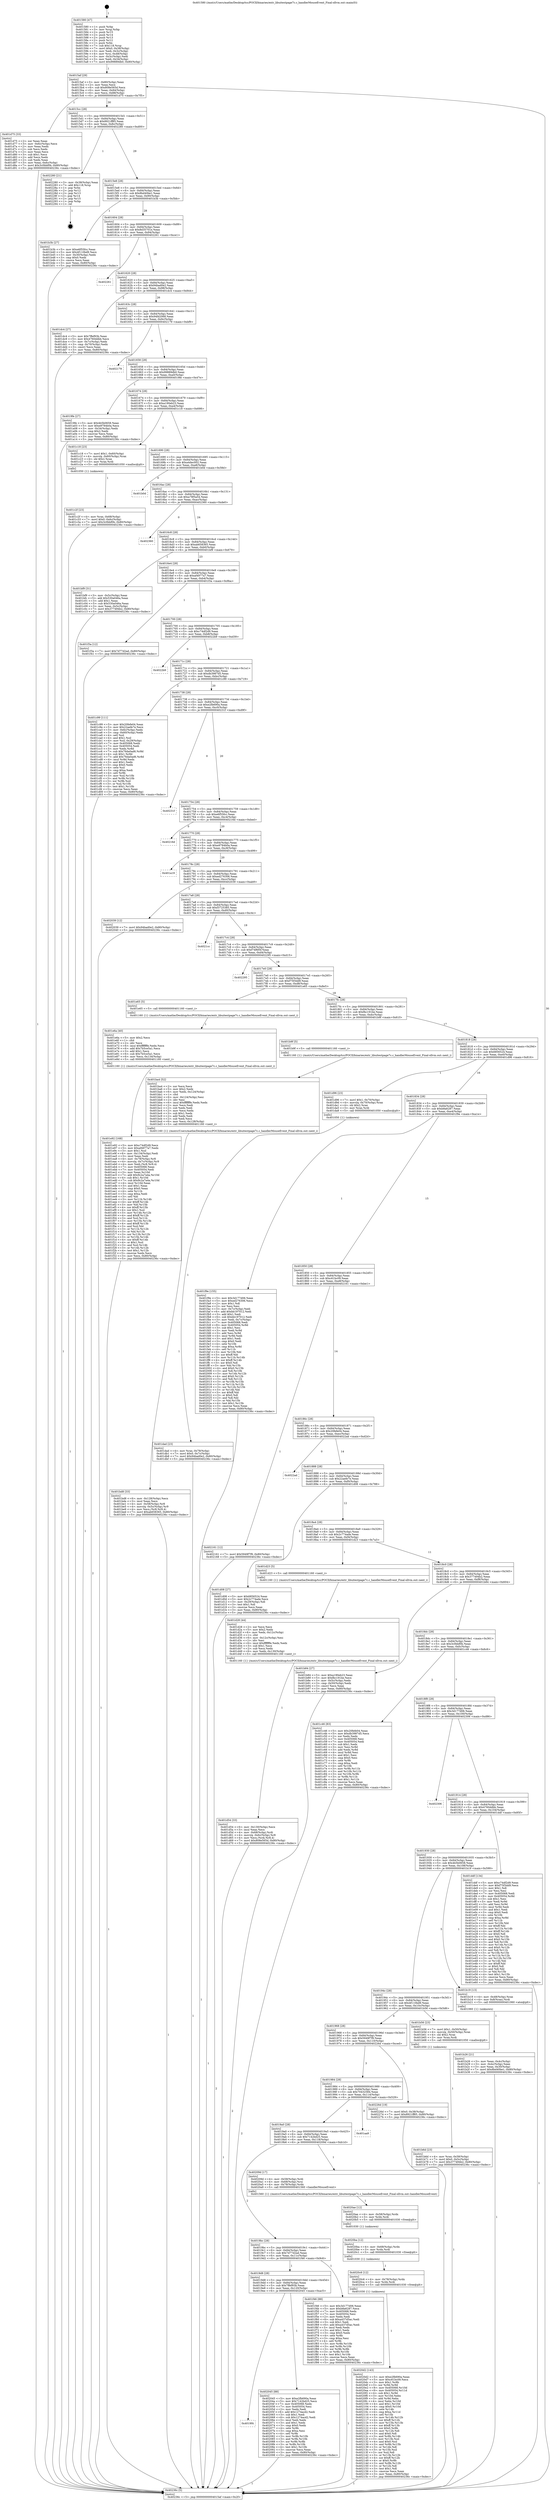 digraph "0x401580" {
  label = "0x401580 (/mnt/c/Users/mathe/Desktop/tcc/POCII/binaries/extr_libuitestpage7c.c_handlerMouseEvent_Final-ollvm.out::main(0))"
  labelloc = "t"
  node[shape=record]

  Entry [label="",width=0.3,height=0.3,shape=circle,fillcolor=black,style=filled]
  "0x4015af" [label="{
     0x4015af [29]\l
     | [instrs]\l
     &nbsp;&nbsp;0x4015af \<+3\>: mov -0x80(%rbp),%eax\l
     &nbsp;&nbsp;0x4015b2 \<+2\>: mov %eax,%ecx\l
     &nbsp;&nbsp;0x4015b4 \<+6\>: sub $0x808e565d,%ecx\l
     &nbsp;&nbsp;0x4015ba \<+6\>: mov %eax,-0x84(%rbp)\l
     &nbsp;&nbsp;0x4015c0 \<+6\>: mov %ecx,-0x88(%rbp)\l
     &nbsp;&nbsp;0x4015c6 \<+6\>: je 0000000000401d75 \<main+0x7f5\>\l
  }"]
  "0x401d75" [label="{
     0x401d75 [33]\l
     | [instrs]\l
     &nbsp;&nbsp;0x401d75 \<+2\>: xor %eax,%eax\l
     &nbsp;&nbsp;0x401d77 \<+3\>: mov -0x6c(%rbp),%ecx\l
     &nbsp;&nbsp;0x401d7a \<+2\>: mov %eax,%edx\l
     &nbsp;&nbsp;0x401d7c \<+2\>: sub %ecx,%edx\l
     &nbsp;&nbsp;0x401d7e \<+2\>: mov %eax,%ecx\l
     &nbsp;&nbsp;0x401d80 \<+3\>: sub $0x1,%ecx\l
     &nbsp;&nbsp;0x401d83 \<+2\>: add %ecx,%edx\l
     &nbsp;&nbsp;0x401d85 \<+2\>: sub %edx,%eax\l
     &nbsp;&nbsp;0x401d87 \<+3\>: mov %eax,-0x6c(%rbp)\l
     &nbsp;&nbsp;0x401d8a \<+7\>: movl $0x3c0bbf0b,-0x80(%rbp)\l
     &nbsp;&nbsp;0x401d91 \<+5\>: jmp 000000000040236c \<main+0xdec\>\l
  }"]
  "0x4015cc" [label="{
     0x4015cc [28]\l
     | [instrs]\l
     &nbsp;&nbsp;0x4015cc \<+5\>: jmp 00000000004015d1 \<main+0x51\>\l
     &nbsp;&nbsp;0x4015d1 \<+6\>: mov -0x84(%rbp),%eax\l
     &nbsp;&nbsp;0x4015d7 \<+5\>: sub $0x8921ff85,%eax\l
     &nbsp;&nbsp;0x4015dc \<+6\>: mov %eax,-0x8c(%rbp)\l
     &nbsp;&nbsp;0x4015e2 \<+6\>: je 0000000000402280 \<main+0xd00\>\l
  }"]
  Exit [label="",width=0.3,height=0.3,shape=circle,fillcolor=black,style=filled,peripheries=2]
  "0x402280" [label="{
     0x402280 [21]\l
     | [instrs]\l
     &nbsp;&nbsp;0x402280 \<+3\>: mov -0x38(%rbp),%eax\l
     &nbsp;&nbsp;0x402283 \<+7\>: add $0x118,%rsp\l
     &nbsp;&nbsp;0x40228a \<+1\>: pop %rbx\l
     &nbsp;&nbsp;0x40228b \<+2\>: pop %r12\l
     &nbsp;&nbsp;0x40228d \<+2\>: pop %r13\l
     &nbsp;&nbsp;0x40228f \<+2\>: pop %r14\l
     &nbsp;&nbsp;0x402291 \<+2\>: pop %r15\l
     &nbsp;&nbsp;0x402293 \<+1\>: pop %rbp\l
     &nbsp;&nbsp;0x402294 \<+1\>: ret\l
  }"]
  "0x4015e8" [label="{
     0x4015e8 [28]\l
     | [instrs]\l
     &nbsp;&nbsp;0x4015e8 \<+5\>: jmp 00000000004015ed \<main+0x6d\>\l
     &nbsp;&nbsp;0x4015ed \<+6\>: mov -0x84(%rbp),%eax\l
     &nbsp;&nbsp;0x4015f3 \<+5\>: sub $0x8bd40be1,%eax\l
     &nbsp;&nbsp;0x4015f8 \<+6\>: mov %eax,-0x90(%rbp)\l
     &nbsp;&nbsp;0x4015fe \<+6\>: je 0000000000401b3b \<main+0x5bb\>\l
  }"]
  "0x4020d2" [label="{
     0x4020d2 [143]\l
     | [instrs]\l
     &nbsp;&nbsp;0x4020d2 \<+5\>: mov $0xe2fb690a,%eax\l
     &nbsp;&nbsp;0x4020d7 \<+5\>: mov $0xc61bc09,%ecx\l
     &nbsp;&nbsp;0x4020dc \<+3\>: mov $0x1,%r8b\l
     &nbsp;&nbsp;0x4020df \<+3\>: xor %r9d,%r9d\l
     &nbsp;&nbsp;0x4020e2 \<+8\>: mov 0x405068,%r10d\l
     &nbsp;&nbsp;0x4020ea \<+8\>: mov 0x405054,%r11d\l
     &nbsp;&nbsp;0x4020f2 \<+4\>: sub $0x1,%r9d\l
     &nbsp;&nbsp;0x4020f6 \<+3\>: mov %r10d,%ebx\l
     &nbsp;&nbsp;0x4020f9 \<+3\>: add %r9d,%ebx\l
     &nbsp;&nbsp;0x4020fc \<+4\>: imul %ebx,%r10d\l
     &nbsp;&nbsp;0x402100 \<+4\>: and $0x1,%r10d\l
     &nbsp;&nbsp;0x402104 \<+4\>: cmp $0x0,%r10d\l
     &nbsp;&nbsp;0x402108 \<+4\>: sete %r14b\l
     &nbsp;&nbsp;0x40210c \<+4\>: cmp $0xa,%r11d\l
     &nbsp;&nbsp;0x402110 \<+4\>: setl %r15b\l
     &nbsp;&nbsp;0x402114 \<+3\>: mov %r14b,%r12b\l
     &nbsp;&nbsp;0x402117 \<+4\>: xor $0xff,%r12b\l
     &nbsp;&nbsp;0x40211b \<+3\>: mov %r15b,%r13b\l
     &nbsp;&nbsp;0x40211e \<+4\>: xor $0xff,%r13b\l
     &nbsp;&nbsp;0x402122 \<+4\>: xor $0x0,%r8b\l
     &nbsp;&nbsp;0x402126 \<+3\>: mov %r12b,%dl\l
     &nbsp;&nbsp;0x402129 \<+3\>: and $0x0,%dl\l
     &nbsp;&nbsp;0x40212c \<+3\>: and %r8b,%r14b\l
     &nbsp;&nbsp;0x40212f \<+3\>: mov %r13b,%sil\l
     &nbsp;&nbsp;0x402132 \<+4\>: and $0x0,%sil\l
     &nbsp;&nbsp;0x402136 \<+3\>: and %r8b,%r15b\l
     &nbsp;&nbsp;0x402139 \<+3\>: or %r14b,%dl\l
     &nbsp;&nbsp;0x40213c \<+3\>: or %r15b,%sil\l
     &nbsp;&nbsp;0x40213f \<+3\>: xor %sil,%dl\l
     &nbsp;&nbsp;0x402142 \<+3\>: or %r13b,%r12b\l
     &nbsp;&nbsp;0x402145 \<+4\>: xor $0xff,%r12b\l
     &nbsp;&nbsp;0x402149 \<+4\>: or $0x0,%r8b\l
     &nbsp;&nbsp;0x40214d \<+3\>: and %r8b,%r12b\l
     &nbsp;&nbsp;0x402150 \<+3\>: or %r12b,%dl\l
     &nbsp;&nbsp;0x402153 \<+3\>: test $0x1,%dl\l
     &nbsp;&nbsp;0x402156 \<+3\>: cmovne %ecx,%eax\l
     &nbsp;&nbsp;0x402159 \<+3\>: mov %eax,-0x80(%rbp)\l
     &nbsp;&nbsp;0x40215c \<+5\>: jmp 000000000040236c \<main+0xdec\>\l
  }"]
  "0x401b3b" [label="{
     0x401b3b [27]\l
     | [instrs]\l
     &nbsp;&nbsp;0x401b3b \<+5\>: mov $0xe6f55fcc,%eax\l
     &nbsp;&nbsp;0x401b40 \<+5\>: mov $0x4f110bd9,%ecx\l
     &nbsp;&nbsp;0x401b45 \<+3\>: mov -0x30(%rbp),%edx\l
     &nbsp;&nbsp;0x401b48 \<+3\>: cmp $0x0,%edx\l
     &nbsp;&nbsp;0x401b4b \<+3\>: cmove %ecx,%eax\l
     &nbsp;&nbsp;0x401b4e \<+3\>: mov %eax,-0x80(%rbp)\l
     &nbsp;&nbsp;0x401b51 \<+5\>: jmp 000000000040236c \<main+0xdec\>\l
  }"]
  "0x401604" [label="{
     0x401604 [28]\l
     | [instrs]\l
     &nbsp;&nbsp;0x401604 \<+5\>: jmp 0000000000401609 \<main+0x89\>\l
     &nbsp;&nbsp;0x401609 \<+6\>: mov -0x84(%rbp),%eax\l
     &nbsp;&nbsp;0x40160f \<+5\>: sub $0x8d35701e,%eax\l
     &nbsp;&nbsp;0x401614 \<+6\>: mov %eax,-0x94(%rbp)\l
     &nbsp;&nbsp;0x40161a \<+6\>: je 0000000000402261 \<main+0xce1\>\l
  }"]
  "0x4020c6" [label="{
     0x4020c6 [12]\l
     | [instrs]\l
     &nbsp;&nbsp;0x4020c6 \<+4\>: mov -0x78(%rbp),%rdx\l
     &nbsp;&nbsp;0x4020ca \<+3\>: mov %rdx,%rdi\l
     &nbsp;&nbsp;0x4020cd \<+5\>: call 0000000000401030 \<free@plt\>\l
     | [calls]\l
     &nbsp;&nbsp;0x401030 \{1\} (unknown)\l
  }"]
  "0x402261" [label="{
     0x402261\l
  }", style=dashed]
  "0x401620" [label="{
     0x401620 [28]\l
     | [instrs]\l
     &nbsp;&nbsp;0x401620 \<+5\>: jmp 0000000000401625 \<main+0xa5\>\l
     &nbsp;&nbsp;0x401625 \<+6\>: mov -0x84(%rbp),%eax\l
     &nbsp;&nbsp;0x40162b \<+5\>: sub $0x94bad0e2,%eax\l
     &nbsp;&nbsp;0x401630 \<+6\>: mov %eax,-0x98(%rbp)\l
     &nbsp;&nbsp;0x401636 \<+6\>: je 0000000000401dc4 \<main+0x844\>\l
  }"]
  "0x4020ba" [label="{
     0x4020ba [12]\l
     | [instrs]\l
     &nbsp;&nbsp;0x4020ba \<+4\>: mov -0x68(%rbp),%rdx\l
     &nbsp;&nbsp;0x4020be \<+3\>: mov %rdx,%rdi\l
     &nbsp;&nbsp;0x4020c1 \<+5\>: call 0000000000401030 \<free@plt\>\l
     | [calls]\l
     &nbsp;&nbsp;0x401030 \{1\} (unknown)\l
  }"]
  "0x401dc4" [label="{
     0x401dc4 [27]\l
     | [instrs]\l
     &nbsp;&nbsp;0x401dc4 \<+5\>: mov $0x7ffef93b,%eax\l
     &nbsp;&nbsp;0x401dc9 \<+5\>: mov $0x4760ddbb,%ecx\l
     &nbsp;&nbsp;0x401dce \<+3\>: mov -0x7c(%rbp),%edx\l
     &nbsp;&nbsp;0x401dd1 \<+3\>: cmp -0x70(%rbp),%edx\l
     &nbsp;&nbsp;0x401dd4 \<+3\>: cmovl %ecx,%eax\l
     &nbsp;&nbsp;0x401dd7 \<+3\>: mov %eax,-0x80(%rbp)\l
     &nbsp;&nbsp;0x401dda \<+5\>: jmp 000000000040236c \<main+0xdec\>\l
  }"]
  "0x40163c" [label="{
     0x40163c [28]\l
     | [instrs]\l
     &nbsp;&nbsp;0x40163c \<+5\>: jmp 0000000000401641 \<main+0xc1\>\l
     &nbsp;&nbsp;0x401641 \<+6\>: mov -0x84(%rbp),%eax\l
     &nbsp;&nbsp;0x401647 \<+5\>: sub $0x94fd2068,%eax\l
     &nbsp;&nbsp;0x40164c \<+6\>: mov %eax,-0x9c(%rbp)\l
     &nbsp;&nbsp;0x401652 \<+6\>: je 0000000000402179 \<main+0xbf9\>\l
  }"]
  "0x4020ae" [label="{
     0x4020ae [12]\l
     | [instrs]\l
     &nbsp;&nbsp;0x4020ae \<+4\>: mov -0x58(%rbp),%rdx\l
     &nbsp;&nbsp;0x4020b2 \<+3\>: mov %rdx,%rdi\l
     &nbsp;&nbsp;0x4020b5 \<+5\>: call 0000000000401030 \<free@plt\>\l
     | [calls]\l
     &nbsp;&nbsp;0x401030 \{1\} (unknown)\l
  }"]
  "0x402179" [label="{
     0x402179\l
  }", style=dashed]
  "0x401658" [label="{
     0x401658 [28]\l
     | [instrs]\l
     &nbsp;&nbsp;0x401658 \<+5\>: jmp 000000000040165d \<main+0xdd\>\l
     &nbsp;&nbsp;0x40165d \<+6\>: mov -0x84(%rbp),%eax\l
     &nbsp;&nbsp;0x401663 \<+5\>: sub $0x99889db0,%eax\l
     &nbsp;&nbsp;0x401668 \<+6\>: mov %eax,-0xa0(%rbp)\l
     &nbsp;&nbsp;0x40166e \<+6\>: je 00000000004019fe \<main+0x47e\>\l
  }"]
  "0x4019f4" [label="{
     0x4019f4\l
  }", style=dashed]
  "0x4019fe" [label="{
     0x4019fe [27]\l
     | [instrs]\l
     &nbsp;&nbsp;0x4019fe \<+5\>: mov $0x4b5b0658,%eax\l
     &nbsp;&nbsp;0x401a03 \<+5\>: mov $0xe9784b0a,%ecx\l
     &nbsp;&nbsp;0x401a08 \<+3\>: mov -0x34(%rbp),%edx\l
     &nbsp;&nbsp;0x401a0b \<+3\>: cmp $0x2,%edx\l
     &nbsp;&nbsp;0x401a0e \<+3\>: cmovne %ecx,%eax\l
     &nbsp;&nbsp;0x401a11 \<+3\>: mov %eax,-0x80(%rbp)\l
     &nbsp;&nbsp;0x401a14 \<+5\>: jmp 000000000040236c \<main+0xdec\>\l
  }"]
  "0x401674" [label="{
     0x401674 [28]\l
     | [instrs]\l
     &nbsp;&nbsp;0x401674 \<+5\>: jmp 0000000000401679 \<main+0xf9\>\l
     &nbsp;&nbsp;0x401679 \<+6\>: mov -0x84(%rbp),%eax\l
     &nbsp;&nbsp;0x40167f \<+5\>: sub $0xa190eb23,%eax\l
     &nbsp;&nbsp;0x401684 \<+6\>: mov %eax,-0xa4(%rbp)\l
     &nbsp;&nbsp;0x40168a \<+6\>: je 0000000000401c18 \<main+0x698\>\l
  }"]
  "0x40236c" [label="{
     0x40236c [5]\l
     | [instrs]\l
     &nbsp;&nbsp;0x40236c \<+5\>: jmp 00000000004015af \<main+0x2f\>\l
  }"]
  "0x401580" [label="{
     0x401580 [47]\l
     | [instrs]\l
     &nbsp;&nbsp;0x401580 \<+1\>: push %rbp\l
     &nbsp;&nbsp;0x401581 \<+3\>: mov %rsp,%rbp\l
     &nbsp;&nbsp;0x401584 \<+2\>: push %r15\l
     &nbsp;&nbsp;0x401586 \<+2\>: push %r14\l
     &nbsp;&nbsp;0x401588 \<+2\>: push %r13\l
     &nbsp;&nbsp;0x40158a \<+2\>: push %r12\l
     &nbsp;&nbsp;0x40158c \<+1\>: push %rbx\l
     &nbsp;&nbsp;0x40158d \<+7\>: sub $0x118,%rsp\l
     &nbsp;&nbsp;0x401594 \<+7\>: movl $0x0,-0x38(%rbp)\l
     &nbsp;&nbsp;0x40159b \<+3\>: mov %edi,-0x3c(%rbp)\l
     &nbsp;&nbsp;0x40159e \<+4\>: mov %rsi,-0x48(%rbp)\l
     &nbsp;&nbsp;0x4015a2 \<+3\>: mov -0x3c(%rbp),%edi\l
     &nbsp;&nbsp;0x4015a5 \<+3\>: mov %edi,-0x34(%rbp)\l
     &nbsp;&nbsp;0x4015a8 \<+7\>: movl $0x99889db0,-0x80(%rbp)\l
  }"]
  "0x402045" [label="{
     0x402045 [88]\l
     | [instrs]\l
     &nbsp;&nbsp;0x402045 \<+5\>: mov $0xe2fb690a,%eax\l
     &nbsp;&nbsp;0x40204a \<+5\>: mov $0x7142bd25,%ecx\l
     &nbsp;&nbsp;0x40204f \<+7\>: mov 0x405068,%edx\l
     &nbsp;&nbsp;0x402056 \<+7\>: mov 0x405054,%esi\l
     &nbsp;&nbsp;0x40205d \<+2\>: mov %edx,%edi\l
     &nbsp;&nbsp;0x40205f \<+6\>: add $0x1274acd2,%edi\l
     &nbsp;&nbsp;0x402065 \<+3\>: sub $0x1,%edi\l
     &nbsp;&nbsp;0x402068 \<+6\>: sub $0x1274acd2,%edi\l
     &nbsp;&nbsp;0x40206e \<+3\>: imul %edi,%edx\l
     &nbsp;&nbsp;0x402071 \<+3\>: and $0x1,%edx\l
     &nbsp;&nbsp;0x402074 \<+3\>: cmp $0x0,%edx\l
     &nbsp;&nbsp;0x402077 \<+4\>: sete %r8b\l
     &nbsp;&nbsp;0x40207b \<+3\>: cmp $0xa,%esi\l
     &nbsp;&nbsp;0x40207e \<+4\>: setl %r9b\l
     &nbsp;&nbsp;0x402082 \<+3\>: mov %r8b,%r10b\l
     &nbsp;&nbsp;0x402085 \<+3\>: and %r9b,%r10b\l
     &nbsp;&nbsp;0x402088 \<+3\>: xor %r9b,%r8b\l
     &nbsp;&nbsp;0x40208b \<+3\>: or %r8b,%r10b\l
     &nbsp;&nbsp;0x40208e \<+4\>: test $0x1,%r10b\l
     &nbsp;&nbsp;0x402092 \<+3\>: cmovne %ecx,%eax\l
     &nbsp;&nbsp;0x402095 \<+3\>: mov %eax,-0x80(%rbp)\l
     &nbsp;&nbsp;0x402098 \<+5\>: jmp 000000000040236c \<main+0xdec\>\l
  }"]
  "0x401c18" [label="{
     0x401c18 [23]\l
     | [instrs]\l
     &nbsp;&nbsp;0x401c18 \<+7\>: movl $0x1,-0x60(%rbp)\l
     &nbsp;&nbsp;0x401c1f \<+4\>: movslq -0x60(%rbp),%rax\l
     &nbsp;&nbsp;0x401c23 \<+4\>: shl $0x2,%rax\l
     &nbsp;&nbsp;0x401c27 \<+3\>: mov %rax,%rdi\l
     &nbsp;&nbsp;0x401c2a \<+5\>: call 0000000000401050 \<malloc@plt\>\l
     | [calls]\l
     &nbsp;&nbsp;0x401050 \{1\} (unknown)\l
  }"]
  "0x401690" [label="{
     0x401690 [28]\l
     | [instrs]\l
     &nbsp;&nbsp;0x401690 \<+5\>: jmp 0000000000401695 \<main+0x115\>\l
     &nbsp;&nbsp;0x401695 \<+6\>: mov -0x84(%rbp),%eax\l
     &nbsp;&nbsp;0x40169b \<+5\>: sub $0xa4dec002,%eax\l
     &nbsp;&nbsp;0x4016a0 \<+6\>: mov %eax,-0xa8(%rbp)\l
     &nbsp;&nbsp;0x4016a6 \<+6\>: je 0000000000401b0d \<main+0x58d\>\l
  }"]
  "0x4019d8" [label="{
     0x4019d8 [28]\l
     | [instrs]\l
     &nbsp;&nbsp;0x4019d8 \<+5\>: jmp 00000000004019dd \<main+0x45d\>\l
     &nbsp;&nbsp;0x4019dd \<+6\>: mov -0x84(%rbp),%eax\l
     &nbsp;&nbsp;0x4019e3 \<+5\>: sub $0x7ffef93b,%eax\l
     &nbsp;&nbsp;0x4019e8 \<+6\>: mov %eax,-0x120(%rbp)\l
     &nbsp;&nbsp;0x4019ee \<+6\>: je 0000000000402045 \<main+0xac5\>\l
  }"]
  "0x401b0d" [label="{
     0x401b0d\l
  }", style=dashed]
  "0x4016ac" [label="{
     0x4016ac [28]\l
     | [instrs]\l
     &nbsp;&nbsp;0x4016ac \<+5\>: jmp 00000000004016b1 \<main+0x131\>\l
     &nbsp;&nbsp;0x4016b1 \<+6\>: mov -0x84(%rbp),%eax\l
     &nbsp;&nbsp;0x4016b7 \<+5\>: sub $0xa78f5a54,%eax\l
     &nbsp;&nbsp;0x4016bc \<+6\>: mov %eax,-0xac(%rbp)\l
     &nbsp;&nbsp;0x4016c2 \<+6\>: je 0000000000402360 \<main+0xde0\>\l
  }"]
  "0x401f46" [label="{
     0x401f46 [88]\l
     | [instrs]\l
     &nbsp;&nbsp;0x401f46 \<+5\>: mov $0x3d177d06,%eax\l
     &nbsp;&nbsp;0x401f4b \<+5\>: mov $0xb8a6287,%ecx\l
     &nbsp;&nbsp;0x401f50 \<+7\>: mov 0x405068,%edx\l
     &nbsp;&nbsp;0x401f57 \<+7\>: mov 0x405054,%esi\l
     &nbsp;&nbsp;0x401f5e \<+2\>: mov %edx,%edi\l
     &nbsp;&nbsp;0x401f60 \<+6\>: sub $0xa437d5ac,%edi\l
     &nbsp;&nbsp;0x401f66 \<+3\>: sub $0x1,%edi\l
     &nbsp;&nbsp;0x401f69 \<+6\>: add $0xa437d5ac,%edi\l
     &nbsp;&nbsp;0x401f6f \<+3\>: imul %edi,%edx\l
     &nbsp;&nbsp;0x401f72 \<+3\>: and $0x1,%edx\l
     &nbsp;&nbsp;0x401f75 \<+3\>: cmp $0x0,%edx\l
     &nbsp;&nbsp;0x401f78 \<+4\>: sete %r8b\l
     &nbsp;&nbsp;0x401f7c \<+3\>: cmp $0xa,%esi\l
     &nbsp;&nbsp;0x401f7f \<+4\>: setl %r9b\l
     &nbsp;&nbsp;0x401f83 \<+3\>: mov %r8b,%r10b\l
     &nbsp;&nbsp;0x401f86 \<+3\>: and %r9b,%r10b\l
     &nbsp;&nbsp;0x401f89 \<+3\>: xor %r9b,%r8b\l
     &nbsp;&nbsp;0x401f8c \<+3\>: or %r8b,%r10b\l
     &nbsp;&nbsp;0x401f8f \<+4\>: test $0x1,%r10b\l
     &nbsp;&nbsp;0x401f93 \<+3\>: cmovne %ecx,%eax\l
     &nbsp;&nbsp;0x401f96 \<+3\>: mov %eax,-0x80(%rbp)\l
     &nbsp;&nbsp;0x401f99 \<+5\>: jmp 000000000040236c \<main+0xdec\>\l
  }"]
  "0x402360" [label="{
     0x402360\l
  }", style=dashed]
  "0x4016c8" [label="{
     0x4016c8 [28]\l
     | [instrs]\l
     &nbsp;&nbsp;0x4016c8 \<+5\>: jmp 00000000004016cd \<main+0x14d\>\l
     &nbsp;&nbsp;0x4016cd \<+6\>: mov -0x84(%rbp),%eax\l
     &nbsp;&nbsp;0x4016d3 \<+5\>: sub $0xab658365,%eax\l
     &nbsp;&nbsp;0x4016d8 \<+6\>: mov %eax,-0xb0(%rbp)\l
     &nbsp;&nbsp;0x4016de \<+6\>: je 0000000000401bf9 \<main+0x679\>\l
  }"]
  "0x4019bc" [label="{
     0x4019bc [28]\l
     | [instrs]\l
     &nbsp;&nbsp;0x4019bc \<+5\>: jmp 00000000004019c1 \<main+0x441\>\l
     &nbsp;&nbsp;0x4019c1 \<+6\>: mov -0x84(%rbp),%eax\l
     &nbsp;&nbsp;0x4019c7 \<+5\>: sub $0x7d77d2ad,%eax\l
     &nbsp;&nbsp;0x4019cc \<+6\>: mov %eax,-0x11c(%rbp)\l
     &nbsp;&nbsp;0x4019d2 \<+6\>: je 0000000000401f46 \<main+0x9c6\>\l
  }"]
  "0x401bf9" [label="{
     0x401bf9 [31]\l
     | [instrs]\l
     &nbsp;&nbsp;0x401bf9 \<+3\>: mov -0x5c(%rbp),%eax\l
     &nbsp;&nbsp;0x401bfc \<+5\>: add $0x530a046a,%eax\l
     &nbsp;&nbsp;0x401c01 \<+3\>: add $0x1,%eax\l
     &nbsp;&nbsp;0x401c04 \<+5\>: sub $0x530a046a,%eax\l
     &nbsp;&nbsp;0x401c09 \<+3\>: mov %eax,-0x5c(%rbp)\l
     &nbsp;&nbsp;0x401c0c \<+7\>: movl $0x377494b2,-0x80(%rbp)\l
     &nbsp;&nbsp;0x401c13 \<+5\>: jmp 000000000040236c \<main+0xdec\>\l
  }"]
  "0x4016e4" [label="{
     0x4016e4 [28]\l
     | [instrs]\l
     &nbsp;&nbsp;0x4016e4 \<+5\>: jmp 00000000004016e9 \<main+0x169\>\l
     &nbsp;&nbsp;0x4016e9 \<+6\>: mov -0x84(%rbp),%eax\l
     &nbsp;&nbsp;0x4016ef \<+5\>: sub $0xaf4977a7,%eax\l
     &nbsp;&nbsp;0x4016f4 \<+6\>: mov %eax,-0xb4(%rbp)\l
     &nbsp;&nbsp;0x4016fa \<+6\>: je 0000000000401f3a \<main+0x9ba\>\l
  }"]
  "0x40209d" [label="{
     0x40209d [17]\l
     | [instrs]\l
     &nbsp;&nbsp;0x40209d \<+4\>: mov -0x58(%rbp),%rdi\l
     &nbsp;&nbsp;0x4020a1 \<+4\>: mov -0x68(%rbp),%rsi\l
     &nbsp;&nbsp;0x4020a5 \<+4\>: mov -0x78(%rbp),%rdx\l
     &nbsp;&nbsp;0x4020a9 \<+5\>: call 0000000000401560 \<handlerMouseEvent\>\l
     | [calls]\l
     &nbsp;&nbsp;0x401560 \{1\} (/mnt/c/Users/mathe/Desktop/tcc/POCII/binaries/extr_libuitestpage7c.c_handlerMouseEvent_Final-ollvm.out::handlerMouseEvent)\l
  }"]
  "0x401f3a" [label="{
     0x401f3a [12]\l
     | [instrs]\l
     &nbsp;&nbsp;0x401f3a \<+7\>: movl $0x7d77d2ad,-0x80(%rbp)\l
     &nbsp;&nbsp;0x401f41 \<+5\>: jmp 000000000040236c \<main+0xdec\>\l
  }"]
  "0x401700" [label="{
     0x401700 [28]\l
     | [instrs]\l
     &nbsp;&nbsp;0x401700 \<+5\>: jmp 0000000000401705 \<main+0x185\>\l
     &nbsp;&nbsp;0x401705 \<+6\>: mov -0x84(%rbp),%eax\l
     &nbsp;&nbsp;0x40170b \<+5\>: sub $0xc74df2d9,%eax\l
     &nbsp;&nbsp;0x401710 \<+6\>: mov %eax,-0xb8(%rbp)\l
     &nbsp;&nbsp;0x401716 \<+6\>: je 00000000004022b9 \<main+0xd39\>\l
  }"]
  "0x4019a0" [label="{
     0x4019a0 [28]\l
     | [instrs]\l
     &nbsp;&nbsp;0x4019a0 \<+5\>: jmp 00000000004019a5 \<main+0x425\>\l
     &nbsp;&nbsp;0x4019a5 \<+6\>: mov -0x84(%rbp),%eax\l
     &nbsp;&nbsp;0x4019ab \<+5\>: sub $0x7142bd25,%eax\l
     &nbsp;&nbsp;0x4019b0 \<+6\>: mov %eax,-0x118(%rbp)\l
     &nbsp;&nbsp;0x4019b6 \<+6\>: je 000000000040209d \<main+0xb1d\>\l
  }"]
  "0x4022b9" [label="{
     0x4022b9\l
  }", style=dashed]
  "0x40171c" [label="{
     0x40171c [28]\l
     | [instrs]\l
     &nbsp;&nbsp;0x40171c \<+5\>: jmp 0000000000401721 \<main+0x1a1\>\l
     &nbsp;&nbsp;0x401721 \<+6\>: mov -0x84(%rbp),%eax\l
     &nbsp;&nbsp;0x401727 \<+5\>: sub $0xdb3987d5,%eax\l
     &nbsp;&nbsp;0x40172c \<+6\>: mov %eax,-0xbc(%rbp)\l
     &nbsp;&nbsp;0x401732 \<+6\>: je 0000000000401c99 \<main+0x719\>\l
  }"]
  "0x401aa9" [label="{
     0x401aa9\l
  }", style=dashed]
  "0x401c99" [label="{
     0x401c99 [111]\l
     | [instrs]\l
     &nbsp;&nbsp;0x401c99 \<+5\>: mov $0x20fefe04,%eax\l
     &nbsp;&nbsp;0x401c9e \<+5\>: mov $0x22aefe7e,%ecx\l
     &nbsp;&nbsp;0x401ca3 \<+3\>: mov -0x6c(%rbp),%edx\l
     &nbsp;&nbsp;0x401ca6 \<+3\>: cmp -0x60(%rbp),%edx\l
     &nbsp;&nbsp;0x401ca9 \<+4\>: setl %sil\l
     &nbsp;&nbsp;0x401cad \<+4\>: and $0x1,%sil\l
     &nbsp;&nbsp;0x401cb1 \<+4\>: mov %sil,-0x29(%rbp)\l
     &nbsp;&nbsp;0x401cb5 \<+7\>: mov 0x405068,%edx\l
     &nbsp;&nbsp;0x401cbc \<+7\>: mov 0x405054,%edi\l
     &nbsp;&nbsp;0x401cc3 \<+3\>: mov %edx,%r8d\l
     &nbsp;&nbsp;0x401cc6 \<+7\>: sub $0x76da0ad6,%r8d\l
     &nbsp;&nbsp;0x401ccd \<+4\>: sub $0x1,%r8d\l
     &nbsp;&nbsp;0x401cd1 \<+7\>: add $0x76da0ad6,%r8d\l
     &nbsp;&nbsp;0x401cd8 \<+4\>: imul %r8d,%edx\l
     &nbsp;&nbsp;0x401cdc \<+3\>: and $0x1,%edx\l
     &nbsp;&nbsp;0x401cdf \<+3\>: cmp $0x0,%edx\l
     &nbsp;&nbsp;0x401ce2 \<+4\>: sete %sil\l
     &nbsp;&nbsp;0x401ce6 \<+3\>: cmp $0xa,%edi\l
     &nbsp;&nbsp;0x401ce9 \<+4\>: setl %r9b\l
     &nbsp;&nbsp;0x401ced \<+3\>: mov %sil,%r10b\l
     &nbsp;&nbsp;0x401cf0 \<+3\>: and %r9b,%r10b\l
     &nbsp;&nbsp;0x401cf3 \<+3\>: xor %r9b,%sil\l
     &nbsp;&nbsp;0x401cf6 \<+3\>: or %sil,%r10b\l
     &nbsp;&nbsp;0x401cf9 \<+4\>: test $0x1,%r10b\l
     &nbsp;&nbsp;0x401cfd \<+3\>: cmovne %ecx,%eax\l
     &nbsp;&nbsp;0x401d00 \<+3\>: mov %eax,-0x80(%rbp)\l
     &nbsp;&nbsp;0x401d03 \<+5\>: jmp 000000000040236c \<main+0xdec\>\l
  }"]
  "0x401738" [label="{
     0x401738 [28]\l
     | [instrs]\l
     &nbsp;&nbsp;0x401738 \<+5\>: jmp 000000000040173d \<main+0x1bd\>\l
     &nbsp;&nbsp;0x40173d \<+6\>: mov -0x84(%rbp),%eax\l
     &nbsp;&nbsp;0x401743 \<+5\>: sub $0xe2fb690a,%eax\l
     &nbsp;&nbsp;0x401748 \<+6\>: mov %eax,-0xc0(%rbp)\l
     &nbsp;&nbsp;0x40174e \<+6\>: je 000000000040231f \<main+0xd9f\>\l
  }"]
  "0x401984" [label="{
     0x401984 [28]\l
     | [instrs]\l
     &nbsp;&nbsp;0x401984 \<+5\>: jmp 0000000000401989 \<main+0x409\>\l
     &nbsp;&nbsp;0x401989 \<+6\>: mov -0x84(%rbp),%eax\l
     &nbsp;&nbsp;0x40198f \<+5\>: sub $0x70432584,%eax\l
     &nbsp;&nbsp;0x401994 \<+6\>: mov %eax,-0x114(%rbp)\l
     &nbsp;&nbsp;0x40199a \<+6\>: je 0000000000401aa9 \<main+0x529\>\l
  }"]
  "0x40231f" [label="{
     0x40231f\l
  }", style=dashed]
  "0x401754" [label="{
     0x401754 [28]\l
     | [instrs]\l
     &nbsp;&nbsp;0x401754 \<+5\>: jmp 0000000000401759 \<main+0x1d9\>\l
     &nbsp;&nbsp;0x401759 \<+6\>: mov -0x84(%rbp),%eax\l
     &nbsp;&nbsp;0x40175f \<+5\>: sub $0xe6f55fcc,%eax\l
     &nbsp;&nbsp;0x401764 \<+6\>: mov %eax,-0xc4(%rbp)\l
     &nbsp;&nbsp;0x40176a \<+6\>: je 000000000040216d \<main+0xbed\>\l
  }"]
  "0x40226d" [label="{
     0x40226d [19]\l
     | [instrs]\l
     &nbsp;&nbsp;0x40226d \<+7\>: movl $0x0,-0x38(%rbp)\l
     &nbsp;&nbsp;0x402274 \<+7\>: movl $0x8921ff85,-0x80(%rbp)\l
     &nbsp;&nbsp;0x40227b \<+5\>: jmp 000000000040236c \<main+0xdec\>\l
  }"]
  "0x40216d" [label="{
     0x40216d\l
  }", style=dashed]
  "0x401770" [label="{
     0x401770 [28]\l
     | [instrs]\l
     &nbsp;&nbsp;0x401770 \<+5\>: jmp 0000000000401775 \<main+0x1f5\>\l
     &nbsp;&nbsp;0x401775 \<+6\>: mov -0x84(%rbp),%eax\l
     &nbsp;&nbsp;0x40177b \<+5\>: sub $0xe9784b0a,%eax\l
     &nbsp;&nbsp;0x401780 \<+6\>: mov %eax,-0xc8(%rbp)\l
     &nbsp;&nbsp;0x401786 \<+6\>: je 0000000000401a19 \<main+0x499\>\l
  }"]
  "0x401e92" [label="{
     0x401e92 [168]\l
     | [instrs]\l
     &nbsp;&nbsp;0x401e92 \<+5\>: mov $0xc74df2d9,%ecx\l
     &nbsp;&nbsp;0x401e97 \<+5\>: mov $0xaf4977a7,%edx\l
     &nbsp;&nbsp;0x401e9c \<+3\>: mov $0x1,%sil\l
     &nbsp;&nbsp;0x401e9f \<+6\>: mov -0x134(%rbp),%edi\l
     &nbsp;&nbsp;0x401ea5 \<+3\>: imul %eax,%edi\l
     &nbsp;&nbsp;0x401ea8 \<+4\>: mov -0x78(%rbp),%r8\l
     &nbsp;&nbsp;0x401eac \<+4\>: movslq -0x7c(%rbp),%r9\l
     &nbsp;&nbsp;0x401eb0 \<+4\>: mov %edi,(%r8,%r9,4)\l
     &nbsp;&nbsp;0x401eb4 \<+7\>: mov 0x405068,%eax\l
     &nbsp;&nbsp;0x401ebb \<+7\>: mov 0x405054,%edi\l
     &nbsp;&nbsp;0x401ec2 \<+3\>: mov %eax,%r10d\l
     &nbsp;&nbsp;0x401ec5 \<+7\>: add $0x9c2a7a4a,%r10d\l
     &nbsp;&nbsp;0x401ecc \<+4\>: sub $0x1,%r10d\l
     &nbsp;&nbsp;0x401ed0 \<+7\>: sub $0x9c2a7a4a,%r10d\l
     &nbsp;&nbsp;0x401ed7 \<+4\>: imul %r10d,%eax\l
     &nbsp;&nbsp;0x401edb \<+3\>: and $0x1,%eax\l
     &nbsp;&nbsp;0x401ede \<+3\>: cmp $0x0,%eax\l
     &nbsp;&nbsp;0x401ee1 \<+4\>: sete %r11b\l
     &nbsp;&nbsp;0x401ee5 \<+3\>: cmp $0xa,%edi\l
     &nbsp;&nbsp;0x401ee8 \<+3\>: setl %bl\l
     &nbsp;&nbsp;0x401eeb \<+3\>: mov %r11b,%r14b\l
     &nbsp;&nbsp;0x401eee \<+4\>: xor $0xff,%r14b\l
     &nbsp;&nbsp;0x401ef2 \<+3\>: mov %bl,%r15b\l
     &nbsp;&nbsp;0x401ef5 \<+4\>: xor $0xff,%r15b\l
     &nbsp;&nbsp;0x401ef9 \<+4\>: xor $0x1,%sil\l
     &nbsp;&nbsp;0x401efd \<+3\>: mov %r14b,%r12b\l
     &nbsp;&nbsp;0x401f00 \<+4\>: and $0xff,%r12b\l
     &nbsp;&nbsp;0x401f04 \<+3\>: and %sil,%r11b\l
     &nbsp;&nbsp;0x401f07 \<+3\>: mov %r15b,%r13b\l
     &nbsp;&nbsp;0x401f0a \<+4\>: and $0xff,%r13b\l
     &nbsp;&nbsp;0x401f0e \<+3\>: and %sil,%bl\l
     &nbsp;&nbsp;0x401f11 \<+3\>: or %r11b,%r12b\l
     &nbsp;&nbsp;0x401f14 \<+3\>: or %bl,%r13b\l
     &nbsp;&nbsp;0x401f17 \<+3\>: xor %r13b,%r12b\l
     &nbsp;&nbsp;0x401f1a \<+3\>: or %r15b,%r14b\l
     &nbsp;&nbsp;0x401f1d \<+4\>: xor $0xff,%r14b\l
     &nbsp;&nbsp;0x401f21 \<+4\>: or $0x1,%sil\l
     &nbsp;&nbsp;0x401f25 \<+3\>: and %sil,%r14b\l
     &nbsp;&nbsp;0x401f28 \<+3\>: or %r14b,%r12b\l
     &nbsp;&nbsp;0x401f2b \<+4\>: test $0x1,%r12b\l
     &nbsp;&nbsp;0x401f2f \<+3\>: cmovne %edx,%ecx\l
     &nbsp;&nbsp;0x401f32 \<+3\>: mov %ecx,-0x80(%rbp)\l
     &nbsp;&nbsp;0x401f35 \<+5\>: jmp 000000000040236c \<main+0xdec\>\l
  }"]
  "0x401a19" [label="{
     0x401a19\l
  }", style=dashed]
  "0x40178c" [label="{
     0x40178c [28]\l
     | [instrs]\l
     &nbsp;&nbsp;0x40178c \<+5\>: jmp 0000000000401791 \<main+0x211\>\l
     &nbsp;&nbsp;0x401791 \<+6\>: mov -0x84(%rbp),%eax\l
     &nbsp;&nbsp;0x401797 \<+5\>: sub $0xed276306,%eax\l
     &nbsp;&nbsp;0x40179c \<+6\>: mov %eax,-0xcc(%rbp)\l
     &nbsp;&nbsp;0x4017a2 \<+6\>: je 0000000000402039 \<main+0xab9\>\l
  }"]
  "0x401e6a" [label="{
     0x401e6a [40]\l
     | [instrs]\l
     &nbsp;&nbsp;0x401e6a \<+5\>: mov $0x2,%ecx\l
     &nbsp;&nbsp;0x401e6f \<+1\>: cltd\l
     &nbsp;&nbsp;0x401e70 \<+2\>: idiv %ecx\l
     &nbsp;&nbsp;0x401e72 \<+6\>: imul $0xfffffffe,%edx,%ecx\l
     &nbsp;&nbsp;0x401e78 \<+6\>: add $0x7b5ce5a1,%ecx\l
     &nbsp;&nbsp;0x401e7e \<+3\>: add $0x1,%ecx\l
     &nbsp;&nbsp;0x401e81 \<+6\>: sub $0x7b5ce5a1,%ecx\l
     &nbsp;&nbsp;0x401e87 \<+6\>: mov %ecx,-0x134(%rbp)\l
     &nbsp;&nbsp;0x401e8d \<+5\>: call 0000000000401160 \<next_i\>\l
     | [calls]\l
     &nbsp;&nbsp;0x401160 \{1\} (/mnt/c/Users/mathe/Desktop/tcc/POCII/binaries/extr_libuitestpage7c.c_handlerMouseEvent_Final-ollvm.out::next_i)\l
  }"]
  "0x402039" [label="{
     0x402039 [12]\l
     | [instrs]\l
     &nbsp;&nbsp;0x402039 \<+7\>: movl $0x94bad0e2,-0x80(%rbp)\l
     &nbsp;&nbsp;0x402040 \<+5\>: jmp 000000000040236c \<main+0xdec\>\l
  }"]
  "0x4017a8" [label="{
     0x4017a8 [28]\l
     | [instrs]\l
     &nbsp;&nbsp;0x4017a8 \<+5\>: jmp 00000000004017ad \<main+0x22d\>\l
     &nbsp;&nbsp;0x4017ad \<+6\>: mov -0x84(%rbp),%eax\l
     &nbsp;&nbsp;0x4017b3 \<+5\>: sub $0xf3725385,%eax\l
     &nbsp;&nbsp;0x4017b8 \<+6\>: mov %eax,-0xd0(%rbp)\l
     &nbsp;&nbsp;0x4017be \<+6\>: je 00000000004021cc \<main+0xc4c\>\l
  }"]
  "0x401dad" [label="{
     0x401dad [23]\l
     | [instrs]\l
     &nbsp;&nbsp;0x401dad \<+4\>: mov %rax,-0x78(%rbp)\l
     &nbsp;&nbsp;0x401db1 \<+7\>: movl $0x0,-0x7c(%rbp)\l
     &nbsp;&nbsp;0x401db8 \<+7\>: movl $0x94bad0e2,-0x80(%rbp)\l
     &nbsp;&nbsp;0x401dbf \<+5\>: jmp 000000000040236c \<main+0xdec\>\l
  }"]
  "0x4021cc" [label="{
     0x4021cc\l
  }", style=dashed]
  "0x4017c4" [label="{
     0x4017c4 [28]\l
     | [instrs]\l
     &nbsp;&nbsp;0x4017c4 \<+5\>: jmp 00000000004017c9 \<main+0x249\>\l
     &nbsp;&nbsp;0x4017c9 \<+6\>: mov -0x84(%rbp),%eax\l
     &nbsp;&nbsp;0x4017cf \<+5\>: sub $0xf74f6f5f,%eax\l
     &nbsp;&nbsp;0x4017d4 \<+6\>: mov %eax,-0xd4(%rbp)\l
     &nbsp;&nbsp;0x4017da \<+6\>: je 0000000000402295 \<main+0xd15\>\l
  }"]
  "0x401d54" [label="{
     0x401d54 [33]\l
     | [instrs]\l
     &nbsp;&nbsp;0x401d54 \<+6\>: mov -0x130(%rbp),%ecx\l
     &nbsp;&nbsp;0x401d5a \<+3\>: imul %eax,%ecx\l
     &nbsp;&nbsp;0x401d5d \<+4\>: mov -0x68(%rbp),%rdi\l
     &nbsp;&nbsp;0x401d61 \<+4\>: movslq -0x6c(%rbp),%r8\l
     &nbsp;&nbsp;0x401d65 \<+4\>: mov %ecx,(%rdi,%r8,4)\l
     &nbsp;&nbsp;0x401d69 \<+7\>: movl $0x808e565d,-0x80(%rbp)\l
     &nbsp;&nbsp;0x401d70 \<+5\>: jmp 000000000040236c \<main+0xdec\>\l
  }"]
  "0x402295" [label="{
     0x402295\l
  }", style=dashed]
  "0x4017e0" [label="{
     0x4017e0 [28]\l
     | [instrs]\l
     &nbsp;&nbsp;0x4017e0 \<+5\>: jmp 00000000004017e5 \<main+0x265\>\l
     &nbsp;&nbsp;0x4017e5 \<+6\>: mov -0x84(%rbp),%eax\l
     &nbsp;&nbsp;0x4017eb \<+5\>: sub $0xf75f3dd9,%eax\l
     &nbsp;&nbsp;0x4017f0 \<+6\>: mov %eax,-0xd8(%rbp)\l
     &nbsp;&nbsp;0x4017f6 \<+6\>: je 0000000000401e65 \<main+0x8e5\>\l
  }"]
  "0x401d28" [label="{
     0x401d28 [44]\l
     | [instrs]\l
     &nbsp;&nbsp;0x401d28 \<+2\>: xor %ecx,%ecx\l
     &nbsp;&nbsp;0x401d2a \<+5\>: mov $0x2,%edx\l
     &nbsp;&nbsp;0x401d2f \<+6\>: mov %edx,-0x12c(%rbp)\l
     &nbsp;&nbsp;0x401d35 \<+1\>: cltd\l
     &nbsp;&nbsp;0x401d36 \<+6\>: mov -0x12c(%rbp),%esi\l
     &nbsp;&nbsp;0x401d3c \<+2\>: idiv %esi\l
     &nbsp;&nbsp;0x401d3e \<+6\>: imul $0xfffffffe,%edx,%edx\l
     &nbsp;&nbsp;0x401d44 \<+3\>: sub $0x1,%ecx\l
     &nbsp;&nbsp;0x401d47 \<+2\>: sub %ecx,%edx\l
     &nbsp;&nbsp;0x401d49 \<+6\>: mov %edx,-0x130(%rbp)\l
     &nbsp;&nbsp;0x401d4f \<+5\>: call 0000000000401160 \<next_i\>\l
     | [calls]\l
     &nbsp;&nbsp;0x401160 \{1\} (/mnt/c/Users/mathe/Desktop/tcc/POCII/binaries/extr_libuitestpage7c.c_handlerMouseEvent_Final-ollvm.out::next_i)\l
  }"]
  "0x401e65" [label="{
     0x401e65 [5]\l
     | [instrs]\l
     &nbsp;&nbsp;0x401e65 \<+5\>: call 0000000000401160 \<next_i\>\l
     | [calls]\l
     &nbsp;&nbsp;0x401160 \{1\} (/mnt/c/Users/mathe/Desktop/tcc/POCII/binaries/extr_libuitestpage7c.c_handlerMouseEvent_Final-ollvm.out::next_i)\l
  }"]
  "0x4017fc" [label="{
     0x4017fc [28]\l
     | [instrs]\l
     &nbsp;&nbsp;0x4017fc \<+5\>: jmp 0000000000401801 \<main+0x281\>\l
     &nbsp;&nbsp;0x401801 \<+6\>: mov -0x84(%rbp),%eax\l
     &nbsp;&nbsp;0x401807 \<+5\>: sub $0xfbc191be,%eax\l
     &nbsp;&nbsp;0x40180c \<+6\>: mov %eax,-0xdc(%rbp)\l
     &nbsp;&nbsp;0x401812 \<+6\>: je 0000000000401b9f \<main+0x61f\>\l
  }"]
  "0x401c2f" [label="{
     0x401c2f [23]\l
     | [instrs]\l
     &nbsp;&nbsp;0x401c2f \<+4\>: mov %rax,-0x68(%rbp)\l
     &nbsp;&nbsp;0x401c33 \<+7\>: movl $0x0,-0x6c(%rbp)\l
     &nbsp;&nbsp;0x401c3a \<+7\>: movl $0x3c0bbf0b,-0x80(%rbp)\l
     &nbsp;&nbsp;0x401c41 \<+5\>: jmp 000000000040236c \<main+0xdec\>\l
  }"]
  "0x401b9f" [label="{
     0x401b9f [5]\l
     | [instrs]\l
     &nbsp;&nbsp;0x401b9f \<+5\>: call 0000000000401160 \<next_i\>\l
     | [calls]\l
     &nbsp;&nbsp;0x401160 \{1\} (/mnt/c/Users/mathe/Desktop/tcc/POCII/binaries/extr_libuitestpage7c.c_handlerMouseEvent_Final-ollvm.out::next_i)\l
  }"]
  "0x401818" [label="{
     0x401818 [28]\l
     | [instrs]\l
     &nbsp;&nbsp;0x401818 \<+5\>: jmp 000000000040181d \<main+0x29d\>\l
     &nbsp;&nbsp;0x40181d \<+6\>: mov -0x84(%rbp),%eax\l
     &nbsp;&nbsp;0x401823 \<+5\>: sub $0x6856524,%eax\l
     &nbsp;&nbsp;0x401828 \<+6\>: mov %eax,-0xe0(%rbp)\l
     &nbsp;&nbsp;0x40182e \<+6\>: je 0000000000401d96 \<main+0x816\>\l
  }"]
  "0x401bd8" [label="{
     0x401bd8 [33]\l
     | [instrs]\l
     &nbsp;&nbsp;0x401bd8 \<+6\>: mov -0x128(%rbp),%ecx\l
     &nbsp;&nbsp;0x401bde \<+3\>: imul %eax,%ecx\l
     &nbsp;&nbsp;0x401be1 \<+4\>: mov -0x58(%rbp),%r8\l
     &nbsp;&nbsp;0x401be5 \<+4\>: movslq -0x5c(%rbp),%r9\l
     &nbsp;&nbsp;0x401be9 \<+4\>: mov %ecx,(%r8,%r9,4)\l
     &nbsp;&nbsp;0x401bed \<+7\>: movl $0xab658365,-0x80(%rbp)\l
     &nbsp;&nbsp;0x401bf4 \<+5\>: jmp 000000000040236c \<main+0xdec\>\l
  }"]
  "0x401d96" [label="{
     0x401d96 [23]\l
     | [instrs]\l
     &nbsp;&nbsp;0x401d96 \<+7\>: movl $0x1,-0x70(%rbp)\l
     &nbsp;&nbsp;0x401d9d \<+4\>: movslq -0x70(%rbp),%rax\l
     &nbsp;&nbsp;0x401da1 \<+4\>: shl $0x2,%rax\l
     &nbsp;&nbsp;0x401da5 \<+3\>: mov %rax,%rdi\l
     &nbsp;&nbsp;0x401da8 \<+5\>: call 0000000000401050 \<malloc@plt\>\l
     | [calls]\l
     &nbsp;&nbsp;0x401050 \{1\} (unknown)\l
  }"]
  "0x401834" [label="{
     0x401834 [28]\l
     | [instrs]\l
     &nbsp;&nbsp;0x401834 \<+5\>: jmp 0000000000401839 \<main+0x2b9\>\l
     &nbsp;&nbsp;0x401839 \<+6\>: mov -0x84(%rbp),%eax\l
     &nbsp;&nbsp;0x40183f \<+5\>: sub $0xb8a6287,%eax\l
     &nbsp;&nbsp;0x401844 \<+6\>: mov %eax,-0xe4(%rbp)\l
     &nbsp;&nbsp;0x40184a \<+6\>: je 0000000000401f9e \<main+0xa1e\>\l
  }"]
  "0x401ba4" [label="{
     0x401ba4 [52]\l
     | [instrs]\l
     &nbsp;&nbsp;0x401ba4 \<+2\>: xor %ecx,%ecx\l
     &nbsp;&nbsp;0x401ba6 \<+5\>: mov $0x2,%edx\l
     &nbsp;&nbsp;0x401bab \<+6\>: mov %edx,-0x124(%rbp)\l
     &nbsp;&nbsp;0x401bb1 \<+1\>: cltd\l
     &nbsp;&nbsp;0x401bb2 \<+6\>: mov -0x124(%rbp),%esi\l
     &nbsp;&nbsp;0x401bb8 \<+2\>: idiv %esi\l
     &nbsp;&nbsp;0x401bba \<+6\>: imul $0xfffffffe,%edx,%edx\l
     &nbsp;&nbsp;0x401bc0 \<+2\>: mov %ecx,%edi\l
     &nbsp;&nbsp;0x401bc2 \<+2\>: sub %edx,%edi\l
     &nbsp;&nbsp;0x401bc4 \<+2\>: mov %ecx,%edx\l
     &nbsp;&nbsp;0x401bc6 \<+3\>: sub $0x1,%edx\l
     &nbsp;&nbsp;0x401bc9 \<+2\>: add %edx,%edi\l
     &nbsp;&nbsp;0x401bcb \<+2\>: sub %edi,%ecx\l
     &nbsp;&nbsp;0x401bcd \<+6\>: mov %ecx,-0x128(%rbp)\l
     &nbsp;&nbsp;0x401bd3 \<+5\>: call 0000000000401160 \<next_i\>\l
     | [calls]\l
     &nbsp;&nbsp;0x401160 \{1\} (/mnt/c/Users/mathe/Desktop/tcc/POCII/binaries/extr_libuitestpage7c.c_handlerMouseEvent_Final-ollvm.out::next_i)\l
  }"]
  "0x401f9e" [label="{
     0x401f9e [155]\l
     | [instrs]\l
     &nbsp;&nbsp;0x401f9e \<+5\>: mov $0x3d177d06,%eax\l
     &nbsp;&nbsp;0x401fa3 \<+5\>: mov $0xed276306,%ecx\l
     &nbsp;&nbsp;0x401fa8 \<+2\>: mov $0x1,%dl\l
     &nbsp;&nbsp;0x401faa \<+2\>: xor %esi,%esi\l
     &nbsp;&nbsp;0x401fac \<+3\>: mov -0x7c(%rbp),%edi\l
     &nbsp;&nbsp;0x401faf \<+6\>: add $0xbb197012,%edi\l
     &nbsp;&nbsp;0x401fb5 \<+3\>: add $0x1,%edi\l
     &nbsp;&nbsp;0x401fb8 \<+6\>: sub $0xbb197012,%edi\l
     &nbsp;&nbsp;0x401fbe \<+3\>: mov %edi,-0x7c(%rbp)\l
     &nbsp;&nbsp;0x401fc1 \<+7\>: mov 0x405068,%edi\l
     &nbsp;&nbsp;0x401fc8 \<+8\>: mov 0x405054,%r8d\l
     &nbsp;&nbsp;0x401fd0 \<+3\>: sub $0x1,%esi\l
     &nbsp;&nbsp;0x401fd3 \<+3\>: mov %edi,%r9d\l
     &nbsp;&nbsp;0x401fd6 \<+3\>: add %esi,%r9d\l
     &nbsp;&nbsp;0x401fd9 \<+4\>: imul %r9d,%edi\l
     &nbsp;&nbsp;0x401fdd \<+3\>: and $0x1,%edi\l
     &nbsp;&nbsp;0x401fe0 \<+3\>: cmp $0x0,%edi\l
     &nbsp;&nbsp;0x401fe3 \<+4\>: sete %r10b\l
     &nbsp;&nbsp;0x401fe7 \<+4\>: cmp $0xa,%r8d\l
     &nbsp;&nbsp;0x401feb \<+4\>: setl %r11b\l
     &nbsp;&nbsp;0x401fef \<+3\>: mov %r10b,%bl\l
     &nbsp;&nbsp;0x401ff2 \<+3\>: xor $0xff,%bl\l
     &nbsp;&nbsp;0x401ff5 \<+3\>: mov %r11b,%r14b\l
     &nbsp;&nbsp;0x401ff8 \<+4\>: xor $0xff,%r14b\l
     &nbsp;&nbsp;0x401ffc \<+3\>: xor $0x0,%dl\l
     &nbsp;&nbsp;0x401fff \<+3\>: mov %bl,%r15b\l
     &nbsp;&nbsp;0x402002 \<+4\>: and $0x0,%r15b\l
     &nbsp;&nbsp;0x402006 \<+3\>: and %dl,%r10b\l
     &nbsp;&nbsp;0x402009 \<+3\>: mov %r14b,%r12b\l
     &nbsp;&nbsp;0x40200c \<+4\>: and $0x0,%r12b\l
     &nbsp;&nbsp;0x402010 \<+3\>: and %dl,%r11b\l
     &nbsp;&nbsp;0x402013 \<+3\>: or %r10b,%r15b\l
     &nbsp;&nbsp;0x402016 \<+3\>: or %r11b,%r12b\l
     &nbsp;&nbsp;0x402019 \<+3\>: xor %r12b,%r15b\l
     &nbsp;&nbsp;0x40201c \<+3\>: or %r14b,%bl\l
     &nbsp;&nbsp;0x40201f \<+3\>: xor $0xff,%bl\l
     &nbsp;&nbsp;0x402022 \<+3\>: or $0x0,%dl\l
     &nbsp;&nbsp;0x402025 \<+2\>: and %dl,%bl\l
     &nbsp;&nbsp;0x402027 \<+3\>: or %bl,%r15b\l
     &nbsp;&nbsp;0x40202a \<+4\>: test $0x1,%r15b\l
     &nbsp;&nbsp;0x40202e \<+3\>: cmovne %ecx,%eax\l
     &nbsp;&nbsp;0x402031 \<+3\>: mov %eax,-0x80(%rbp)\l
     &nbsp;&nbsp;0x402034 \<+5\>: jmp 000000000040236c \<main+0xdec\>\l
  }"]
  "0x401850" [label="{
     0x401850 [28]\l
     | [instrs]\l
     &nbsp;&nbsp;0x401850 \<+5\>: jmp 0000000000401855 \<main+0x2d5\>\l
     &nbsp;&nbsp;0x401855 \<+6\>: mov -0x84(%rbp),%eax\l
     &nbsp;&nbsp;0x40185b \<+5\>: sub $0xc61bc09,%eax\l
     &nbsp;&nbsp;0x401860 \<+6\>: mov %eax,-0xe8(%rbp)\l
     &nbsp;&nbsp;0x401866 \<+6\>: je 0000000000402161 \<main+0xbe1\>\l
  }"]
  "0x401b6d" [label="{
     0x401b6d [23]\l
     | [instrs]\l
     &nbsp;&nbsp;0x401b6d \<+4\>: mov %rax,-0x58(%rbp)\l
     &nbsp;&nbsp;0x401b71 \<+7\>: movl $0x0,-0x5c(%rbp)\l
     &nbsp;&nbsp;0x401b78 \<+7\>: movl $0x377494b2,-0x80(%rbp)\l
     &nbsp;&nbsp;0x401b7f \<+5\>: jmp 000000000040236c \<main+0xdec\>\l
  }"]
  "0x402161" [label="{
     0x402161 [12]\l
     | [instrs]\l
     &nbsp;&nbsp;0x402161 \<+7\>: movl $0x5949f7f9,-0x80(%rbp)\l
     &nbsp;&nbsp;0x402168 \<+5\>: jmp 000000000040236c \<main+0xdec\>\l
  }"]
  "0x40186c" [label="{
     0x40186c [28]\l
     | [instrs]\l
     &nbsp;&nbsp;0x40186c \<+5\>: jmp 0000000000401871 \<main+0x2f1\>\l
     &nbsp;&nbsp;0x401871 \<+6\>: mov -0x84(%rbp),%eax\l
     &nbsp;&nbsp;0x401877 \<+5\>: sub $0x20fefe04,%eax\l
     &nbsp;&nbsp;0x40187c \<+6\>: mov %eax,-0xec(%rbp)\l
     &nbsp;&nbsp;0x401882 \<+6\>: je 00000000004022ad \<main+0xd2d\>\l
  }"]
  "0x401968" [label="{
     0x401968 [28]\l
     | [instrs]\l
     &nbsp;&nbsp;0x401968 \<+5\>: jmp 000000000040196d \<main+0x3ed\>\l
     &nbsp;&nbsp;0x40196d \<+6\>: mov -0x84(%rbp),%eax\l
     &nbsp;&nbsp;0x401973 \<+5\>: sub $0x5949f7f9,%eax\l
     &nbsp;&nbsp;0x401978 \<+6\>: mov %eax,-0x110(%rbp)\l
     &nbsp;&nbsp;0x40197e \<+6\>: je 000000000040226d \<main+0xced\>\l
  }"]
  "0x4022ad" [label="{
     0x4022ad\l
  }", style=dashed]
  "0x401888" [label="{
     0x401888 [28]\l
     | [instrs]\l
     &nbsp;&nbsp;0x401888 \<+5\>: jmp 000000000040188d \<main+0x30d\>\l
     &nbsp;&nbsp;0x40188d \<+6\>: mov -0x84(%rbp),%eax\l
     &nbsp;&nbsp;0x401893 \<+5\>: sub $0x22aefe7e,%eax\l
     &nbsp;&nbsp;0x401898 \<+6\>: mov %eax,-0xf0(%rbp)\l
     &nbsp;&nbsp;0x40189e \<+6\>: je 0000000000401d08 \<main+0x788\>\l
  }"]
  "0x401b56" [label="{
     0x401b56 [23]\l
     | [instrs]\l
     &nbsp;&nbsp;0x401b56 \<+7\>: movl $0x1,-0x50(%rbp)\l
     &nbsp;&nbsp;0x401b5d \<+4\>: movslq -0x50(%rbp),%rax\l
     &nbsp;&nbsp;0x401b61 \<+4\>: shl $0x2,%rax\l
     &nbsp;&nbsp;0x401b65 \<+3\>: mov %rax,%rdi\l
     &nbsp;&nbsp;0x401b68 \<+5\>: call 0000000000401050 \<malloc@plt\>\l
     | [calls]\l
     &nbsp;&nbsp;0x401050 \{1\} (unknown)\l
  }"]
  "0x401d08" [label="{
     0x401d08 [27]\l
     | [instrs]\l
     &nbsp;&nbsp;0x401d08 \<+5\>: mov $0x6856524,%eax\l
     &nbsp;&nbsp;0x401d0d \<+5\>: mov $0x2c774ade,%ecx\l
     &nbsp;&nbsp;0x401d12 \<+3\>: mov -0x29(%rbp),%dl\l
     &nbsp;&nbsp;0x401d15 \<+3\>: test $0x1,%dl\l
     &nbsp;&nbsp;0x401d18 \<+3\>: cmovne %ecx,%eax\l
     &nbsp;&nbsp;0x401d1b \<+3\>: mov %eax,-0x80(%rbp)\l
     &nbsp;&nbsp;0x401d1e \<+5\>: jmp 000000000040236c \<main+0xdec\>\l
  }"]
  "0x4018a4" [label="{
     0x4018a4 [28]\l
     | [instrs]\l
     &nbsp;&nbsp;0x4018a4 \<+5\>: jmp 00000000004018a9 \<main+0x329\>\l
     &nbsp;&nbsp;0x4018a9 \<+6\>: mov -0x84(%rbp),%eax\l
     &nbsp;&nbsp;0x4018af \<+5\>: sub $0x2c774ade,%eax\l
     &nbsp;&nbsp;0x4018b4 \<+6\>: mov %eax,-0xf4(%rbp)\l
     &nbsp;&nbsp;0x4018ba \<+6\>: je 0000000000401d23 \<main+0x7a3\>\l
  }"]
  "0x401b26" [label="{
     0x401b26 [21]\l
     | [instrs]\l
     &nbsp;&nbsp;0x401b26 \<+3\>: mov %eax,-0x4c(%rbp)\l
     &nbsp;&nbsp;0x401b29 \<+3\>: mov -0x4c(%rbp),%eax\l
     &nbsp;&nbsp;0x401b2c \<+3\>: mov %eax,-0x30(%rbp)\l
     &nbsp;&nbsp;0x401b2f \<+7\>: movl $0x8bd40be1,-0x80(%rbp)\l
     &nbsp;&nbsp;0x401b36 \<+5\>: jmp 000000000040236c \<main+0xdec\>\l
  }"]
  "0x401d23" [label="{
     0x401d23 [5]\l
     | [instrs]\l
     &nbsp;&nbsp;0x401d23 \<+5\>: call 0000000000401160 \<next_i\>\l
     | [calls]\l
     &nbsp;&nbsp;0x401160 \{1\} (/mnt/c/Users/mathe/Desktop/tcc/POCII/binaries/extr_libuitestpage7c.c_handlerMouseEvent_Final-ollvm.out::next_i)\l
  }"]
  "0x4018c0" [label="{
     0x4018c0 [28]\l
     | [instrs]\l
     &nbsp;&nbsp;0x4018c0 \<+5\>: jmp 00000000004018c5 \<main+0x345\>\l
     &nbsp;&nbsp;0x4018c5 \<+6\>: mov -0x84(%rbp),%eax\l
     &nbsp;&nbsp;0x4018cb \<+5\>: sub $0x377494b2,%eax\l
     &nbsp;&nbsp;0x4018d0 \<+6\>: mov %eax,-0xf8(%rbp)\l
     &nbsp;&nbsp;0x4018d6 \<+6\>: je 0000000000401b84 \<main+0x604\>\l
  }"]
  "0x40194c" [label="{
     0x40194c [28]\l
     | [instrs]\l
     &nbsp;&nbsp;0x40194c \<+5\>: jmp 0000000000401951 \<main+0x3d1\>\l
     &nbsp;&nbsp;0x401951 \<+6\>: mov -0x84(%rbp),%eax\l
     &nbsp;&nbsp;0x401957 \<+5\>: sub $0x4f110bd9,%eax\l
     &nbsp;&nbsp;0x40195c \<+6\>: mov %eax,-0x10c(%rbp)\l
     &nbsp;&nbsp;0x401962 \<+6\>: je 0000000000401b56 \<main+0x5d6\>\l
  }"]
  "0x401b84" [label="{
     0x401b84 [27]\l
     | [instrs]\l
     &nbsp;&nbsp;0x401b84 \<+5\>: mov $0xa190eb23,%eax\l
     &nbsp;&nbsp;0x401b89 \<+5\>: mov $0xfbc191be,%ecx\l
     &nbsp;&nbsp;0x401b8e \<+3\>: mov -0x5c(%rbp),%edx\l
     &nbsp;&nbsp;0x401b91 \<+3\>: cmp -0x50(%rbp),%edx\l
     &nbsp;&nbsp;0x401b94 \<+3\>: cmovl %ecx,%eax\l
     &nbsp;&nbsp;0x401b97 \<+3\>: mov %eax,-0x80(%rbp)\l
     &nbsp;&nbsp;0x401b9a \<+5\>: jmp 000000000040236c \<main+0xdec\>\l
  }"]
  "0x4018dc" [label="{
     0x4018dc [28]\l
     | [instrs]\l
     &nbsp;&nbsp;0x4018dc \<+5\>: jmp 00000000004018e1 \<main+0x361\>\l
     &nbsp;&nbsp;0x4018e1 \<+6\>: mov -0x84(%rbp),%eax\l
     &nbsp;&nbsp;0x4018e7 \<+5\>: sub $0x3c0bbf0b,%eax\l
     &nbsp;&nbsp;0x4018ec \<+6\>: mov %eax,-0xfc(%rbp)\l
     &nbsp;&nbsp;0x4018f2 \<+6\>: je 0000000000401c46 \<main+0x6c6\>\l
  }"]
  "0x401b19" [label="{
     0x401b19 [13]\l
     | [instrs]\l
     &nbsp;&nbsp;0x401b19 \<+4\>: mov -0x48(%rbp),%rax\l
     &nbsp;&nbsp;0x401b1d \<+4\>: mov 0x8(%rax),%rdi\l
     &nbsp;&nbsp;0x401b21 \<+5\>: call 0000000000401060 \<atoi@plt\>\l
     | [calls]\l
     &nbsp;&nbsp;0x401060 \{1\} (unknown)\l
  }"]
  "0x401c46" [label="{
     0x401c46 [83]\l
     | [instrs]\l
     &nbsp;&nbsp;0x401c46 \<+5\>: mov $0x20fefe04,%eax\l
     &nbsp;&nbsp;0x401c4b \<+5\>: mov $0xdb3987d5,%ecx\l
     &nbsp;&nbsp;0x401c50 \<+2\>: xor %edx,%edx\l
     &nbsp;&nbsp;0x401c52 \<+7\>: mov 0x405068,%esi\l
     &nbsp;&nbsp;0x401c59 \<+7\>: mov 0x405054,%edi\l
     &nbsp;&nbsp;0x401c60 \<+3\>: sub $0x1,%edx\l
     &nbsp;&nbsp;0x401c63 \<+3\>: mov %esi,%r8d\l
     &nbsp;&nbsp;0x401c66 \<+3\>: add %edx,%r8d\l
     &nbsp;&nbsp;0x401c69 \<+4\>: imul %r8d,%esi\l
     &nbsp;&nbsp;0x401c6d \<+3\>: and $0x1,%esi\l
     &nbsp;&nbsp;0x401c70 \<+3\>: cmp $0x0,%esi\l
     &nbsp;&nbsp;0x401c73 \<+4\>: sete %r9b\l
     &nbsp;&nbsp;0x401c77 \<+3\>: cmp $0xa,%edi\l
     &nbsp;&nbsp;0x401c7a \<+4\>: setl %r10b\l
     &nbsp;&nbsp;0x401c7e \<+3\>: mov %r9b,%r11b\l
     &nbsp;&nbsp;0x401c81 \<+3\>: and %r10b,%r11b\l
     &nbsp;&nbsp;0x401c84 \<+3\>: xor %r10b,%r9b\l
     &nbsp;&nbsp;0x401c87 \<+3\>: or %r9b,%r11b\l
     &nbsp;&nbsp;0x401c8a \<+4\>: test $0x1,%r11b\l
     &nbsp;&nbsp;0x401c8e \<+3\>: cmovne %ecx,%eax\l
     &nbsp;&nbsp;0x401c91 \<+3\>: mov %eax,-0x80(%rbp)\l
     &nbsp;&nbsp;0x401c94 \<+5\>: jmp 000000000040236c \<main+0xdec\>\l
  }"]
  "0x4018f8" [label="{
     0x4018f8 [28]\l
     | [instrs]\l
     &nbsp;&nbsp;0x4018f8 \<+5\>: jmp 00000000004018fd \<main+0x37d\>\l
     &nbsp;&nbsp;0x4018fd \<+6\>: mov -0x84(%rbp),%eax\l
     &nbsp;&nbsp;0x401903 \<+5\>: sub $0x3d177d06,%eax\l
     &nbsp;&nbsp;0x401908 \<+6\>: mov %eax,-0x100(%rbp)\l
     &nbsp;&nbsp;0x40190e \<+6\>: je 0000000000402306 \<main+0xd86\>\l
  }"]
  "0x401930" [label="{
     0x401930 [28]\l
     | [instrs]\l
     &nbsp;&nbsp;0x401930 \<+5\>: jmp 0000000000401935 \<main+0x3b5\>\l
     &nbsp;&nbsp;0x401935 \<+6\>: mov -0x84(%rbp),%eax\l
     &nbsp;&nbsp;0x40193b \<+5\>: sub $0x4b5b0658,%eax\l
     &nbsp;&nbsp;0x401940 \<+6\>: mov %eax,-0x108(%rbp)\l
     &nbsp;&nbsp;0x401946 \<+6\>: je 0000000000401b19 \<main+0x599\>\l
  }"]
  "0x402306" [label="{
     0x402306\l
  }", style=dashed]
  "0x401914" [label="{
     0x401914 [28]\l
     | [instrs]\l
     &nbsp;&nbsp;0x401914 \<+5\>: jmp 0000000000401919 \<main+0x399\>\l
     &nbsp;&nbsp;0x401919 \<+6\>: mov -0x84(%rbp),%eax\l
     &nbsp;&nbsp;0x40191f \<+5\>: sub $0x4760ddbb,%eax\l
     &nbsp;&nbsp;0x401924 \<+6\>: mov %eax,-0x104(%rbp)\l
     &nbsp;&nbsp;0x40192a \<+6\>: je 0000000000401ddf \<main+0x85f\>\l
  }"]
  "0x401ddf" [label="{
     0x401ddf [134]\l
     | [instrs]\l
     &nbsp;&nbsp;0x401ddf \<+5\>: mov $0xc74df2d9,%eax\l
     &nbsp;&nbsp;0x401de4 \<+5\>: mov $0xf75f3dd9,%ecx\l
     &nbsp;&nbsp;0x401de9 \<+2\>: mov $0x1,%dl\l
     &nbsp;&nbsp;0x401deb \<+2\>: xor %esi,%esi\l
     &nbsp;&nbsp;0x401ded \<+7\>: mov 0x405068,%edi\l
     &nbsp;&nbsp;0x401df4 \<+8\>: mov 0x405054,%r8d\l
     &nbsp;&nbsp;0x401dfc \<+3\>: sub $0x1,%esi\l
     &nbsp;&nbsp;0x401dff \<+3\>: mov %edi,%r9d\l
     &nbsp;&nbsp;0x401e02 \<+3\>: add %esi,%r9d\l
     &nbsp;&nbsp;0x401e05 \<+4\>: imul %r9d,%edi\l
     &nbsp;&nbsp;0x401e09 \<+3\>: and $0x1,%edi\l
     &nbsp;&nbsp;0x401e0c \<+3\>: cmp $0x0,%edi\l
     &nbsp;&nbsp;0x401e0f \<+4\>: sete %r10b\l
     &nbsp;&nbsp;0x401e13 \<+4\>: cmp $0xa,%r8d\l
     &nbsp;&nbsp;0x401e17 \<+4\>: setl %r11b\l
     &nbsp;&nbsp;0x401e1b \<+3\>: mov %r10b,%bl\l
     &nbsp;&nbsp;0x401e1e \<+3\>: xor $0xff,%bl\l
     &nbsp;&nbsp;0x401e21 \<+3\>: mov %r11b,%r14b\l
     &nbsp;&nbsp;0x401e24 \<+4\>: xor $0xff,%r14b\l
     &nbsp;&nbsp;0x401e28 \<+3\>: xor $0x0,%dl\l
     &nbsp;&nbsp;0x401e2b \<+3\>: mov %bl,%r15b\l
     &nbsp;&nbsp;0x401e2e \<+4\>: and $0x0,%r15b\l
     &nbsp;&nbsp;0x401e32 \<+3\>: and %dl,%r10b\l
     &nbsp;&nbsp;0x401e35 \<+3\>: mov %r14b,%r12b\l
     &nbsp;&nbsp;0x401e38 \<+4\>: and $0x0,%r12b\l
     &nbsp;&nbsp;0x401e3c \<+3\>: and %dl,%r11b\l
     &nbsp;&nbsp;0x401e3f \<+3\>: or %r10b,%r15b\l
     &nbsp;&nbsp;0x401e42 \<+3\>: or %r11b,%r12b\l
     &nbsp;&nbsp;0x401e45 \<+3\>: xor %r12b,%r15b\l
     &nbsp;&nbsp;0x401e48 \<+3\>: or %r14b,%bl\l
     &nbsp;&nbsp;0x401e4b \<+3\>: xor $0xff,%bl\l
     &nbsp;&nbsp;0x401e4e \<+3\>: or $0x0,%dl\l
     &nbsp;&nbsp;0x401e51 \<+2\>: and %dl,%bl\l
     &nbsp;&nbsp;0x401e53 \<+3\>: or %bl,%r15b\l
     &nbsp;&nbsp;0x401e56 \<+4\>: test $0x1,%r15b\l
     &nbsp;&nbsp;0x401e5a \<+3\>: cmovne %ecx,%eax\l
     &nbsp;&nbsp;0x401e5d \<+3\>: mov %eax,-0x80(%rbp)\l
     &nbsp;&nbsp;0x401e60 \<+5\>: jmp 000000000040236c \<main+0xdec\>\l
  }"]
  Entry -> "0x401580" [label=" 1"]
  "0x4015af" -> "0x401d75" [label=" 1"]
  "0x4015af" -> "0x4015cc" [label=" 30"]
  "0x402280" -> Exit [label=" 1"]
  "0x4015cc" -> "0x402280" [label=" 1"]
  "0x4015cc" -> "0x4015e8" [label=" 29"]
  "0x40226d" -> "0x40236c" [label=" 1"]
  "0x4015e8" -> "0x401b3b" [label=" 1"]
  "0x4015e8" -> "0x401604" [label=" 28"]
  "0x402161" -> "0x40236c" [label=" 1"]
  "0x401604" -> "0x402261" [label=" 0"]
  "0x401604" -> "0x401620" [label=" 28"]
  "0x4020d2" -> "0x40236c" [label=" 1"]
  "0x401620" -> "0x401dc4" [label=" 2"]
  "0x401620" -> "0x40163c" [label=" 26"]
  "0x4020c6" -> "0x4020d2" [label=" 1"]
  "0x40163c" -> "0x402179" [label=" 0"]
  "0x40163c" -> "0x401658" [label=" 26"]
  "0x4020ba" -> "0x4020c6" [label=" 1"]
  "0x401658" -> "0x4019fe" [label=" 1"]
  "0x401658" -> "0x401674" [label=" 25"]
  "0x4019fe" -> "0x40236c" [label=" 1"]
  "0x401580" -> "0x4015af" [label=" 1"]
  "0x40236c" -> "0x4015af" [label=" 30"]
  "0x4020ae" -> "0x4020ba" [label=" 1"]
  "0x401674" -> "0x401c18" [label=" 1"]
  "0x401674" -> "0x401690" [label=" 24"]
  "0x40209d" -> "0x4020ae" [label=" 1"]
  "0x401690" -> "0x401b0d" [label=" 0"]
  "0x401690" -> "0x4016ac" [label=" 24"]
  "0x4019d8" -> "0x4019f4" [label=" 0"]
  "0x4016ac" -> "0x402360" [label=" 0"]
  "0x4016ac" -> "0x4016c8" [label=" 24"]
  "0x4019d8" -> "0x402045" [label=" 1"]
  "0x4016c8" -> "0x401bf9" [label=" 1"]
  "0x4016c8" -> "0x4016e4" [label=" 23"]
  "0x402039" -> "0x40236c" [label=" 1"]
  "0x4016e4" -> "0x401f3a" [label=" 1"]
  "0x4016e4" -> "0x401700" [label=" 22"]
  "0x401f9e" -> "0x40236c" [label=" 1"]
  "0x401700" -> "0x4022b9" [label=" 0"]
  "0x401700" -> "0x40171c" [label=" 22"]
  "0x4019bc" -> "0x4019d8" [label=" 1"]
  "0x40171c" -> "0x401c99" [label=" 2"]
  "0x40171c" -> "0x401738" [label=" 20"]
  "0x4019bc" -> "0x401f46" [label=" 1"]
  "0x401738" -> "0x40231f" [label=" 0"]
  "0x401738" -> "0x401754" [label=" 20"]
  "0x4019a0" -> "0x4019bc" [label=" 2"]
  "0x401754" -> "0x40216d" [label=" 0"]
  "0x401754" -> "0x401770" [label=" 20"]
  "0x4019a0" -> "0x40209d" [label=" 1"]
  "0x401770" -> "0x401a19" [label=" 0"]
  "0x401770" -> "0x40178c" [label=" 20"]
  "0x401984" -> "0x4019a0" [label=" 3"]
  "0x40178c" -> "0x402039" [label=" 1"]
  "0x40178c" -> "0x4017a8" [label=" 19"]
  "0x401984" -> "0x401aa9" [label=" 0"]
  "0x4017a8" -> "0x4021cc" [label=" 0"]
  "0x4017a8" -> "0x4017c4" [label=" 19"]
  "0x402045" -> "0x40236c" [label=" 1"]
  "0x4017c4" -> "0x402295" [label=" 0"]
  "0x4017c4" -> "0x4017e0" [label=" 19"]
  "0x401968" -> "0x401984" [label=" 3"]
  "0x4017e0" -> "0x401e65" [label=" 1"]
  "0x4017e0" -> "0x4017fc" [label=" 18"]
  "0x401968" -> "0x40226d" [label=" 1"]
  "0x4017fc" -> "0x401b9f" [label=" 1"]
  "0x4017fc" -> "0x401818" [label=" 17"]
  "0x401f46" -> "0x40236c" [label=" 1"]
  "0x401818" -> "0x401d96" [label=" 1"]
  "0x401818" -> "0x401834" [label=" 16"]
  "0x401f3a" -> "0x40236c" [label=" 1"]
  "0x401834" -> "0x401f9e" [label=" 1"]
  "0x401834" -> "0x401850" [label=" 15"]
  "0x401e92" -> "0x40236c" [label=" 1"]
  "0x401850" -> "0x402161" [label=" 1"]
  "0x401850" -> "0x40186c" [label=" 14"]
  "0x401e6a" -> "0x401e92" [label=" 1"]
  "0x40186c" -> "0x4022ad" [label=" 0"]
  "0x40186c" -> "0x401888" [label=" 14"]
  "0x401e65" -> "0x401e6a" [label=" 1"]
  "0x401888" -> "0x401d08" [label=" 2"]
  "0x401888" -> "0x4018a4" [label=" 12"]
  "0x401ddf" -> "0x40236c" [label=" 1"]
  "0x4018a4" -> "0x401d23" [label=" 1"]
  "0x4018a4" -> "0x4018c0" [label=" 11"]
  "0x401dad" -> "0x40236c" [label=" 1"]
  "0x4018c0" -> "0x401b84" [label=" 2"]
  "0x4018c0" -> "0x4018dc" [label=" 9"]
  "0x401d96" -> "0x401dad" [label=" 1"]
  "0x4018dc" -> "0x401c46" [label=" 2"]
  "0x4018dc" -> "0x4018f8" [label=" 7"]
  "0x401d75" -> "0x40236c" [label=" 1"]
  "0x4018f8" -> "0x402306" [label=" 0"]
  "0x4018f8" -> "0x401914" [label=" 7"]
  "0x401d28" -> "0x401d54" [label=" 1"]
  "0x401914" -> "0x401ddf" [label=" 1"]
  "0x401914" -> "0x401930" [label=" 6"]
  "0x401d54" -> "0x40236c" [label=" 1"]
  "0x401930" -> "0x401b19" [label=" 1"]
  "0x401930" -> "0x40194c" [label=" 5"]
  "0x401b19" -> "0x401b26" [label=" 1"]
  "0x401b26" -> "0x40236c" [label=" 1"]
  "0x401b3b" -> "0x40236c" [label=" 1"]
  "0x401dc4" -> "0x40236c" [label=" 2"]
  "0x40194c" -> "0x401b56" [label=" 1"]
  "0x40194c" -> "0x401968" [label=" 4"]
  "0x401b56" -> "0x401b6d" [label=" 1"]
  "0x401b6d" -> "0x40236c" [label=" 1"]
  "0x401b84" -> "0x40236c" [label=" 2"]
  "0x401b9f" -> "0x401ba4" [label=" 1"]
  "0x401ba4" -> "0x401bd8" [label=" 1"]
  "0x401bd8" -> "0x40236c" [label=" 1"]
  "0x401bf9" -> "0x40236c" [label=" 1"]
  "0x401c18" -> "0x401c2f" [label=" 1"]
  "0x401c2f" -> "0x40236c" [label=" 1"]
  "0x401c46" -> "0x40236c" [label=" 2"]
  "0x401c99" -> "0x40236c" [label=" 2"]
  "0x401d08" -> "0x40236c" [label=" 2"]
  "0x401d23" -> "0x401d28" [label=" 1"]
}
